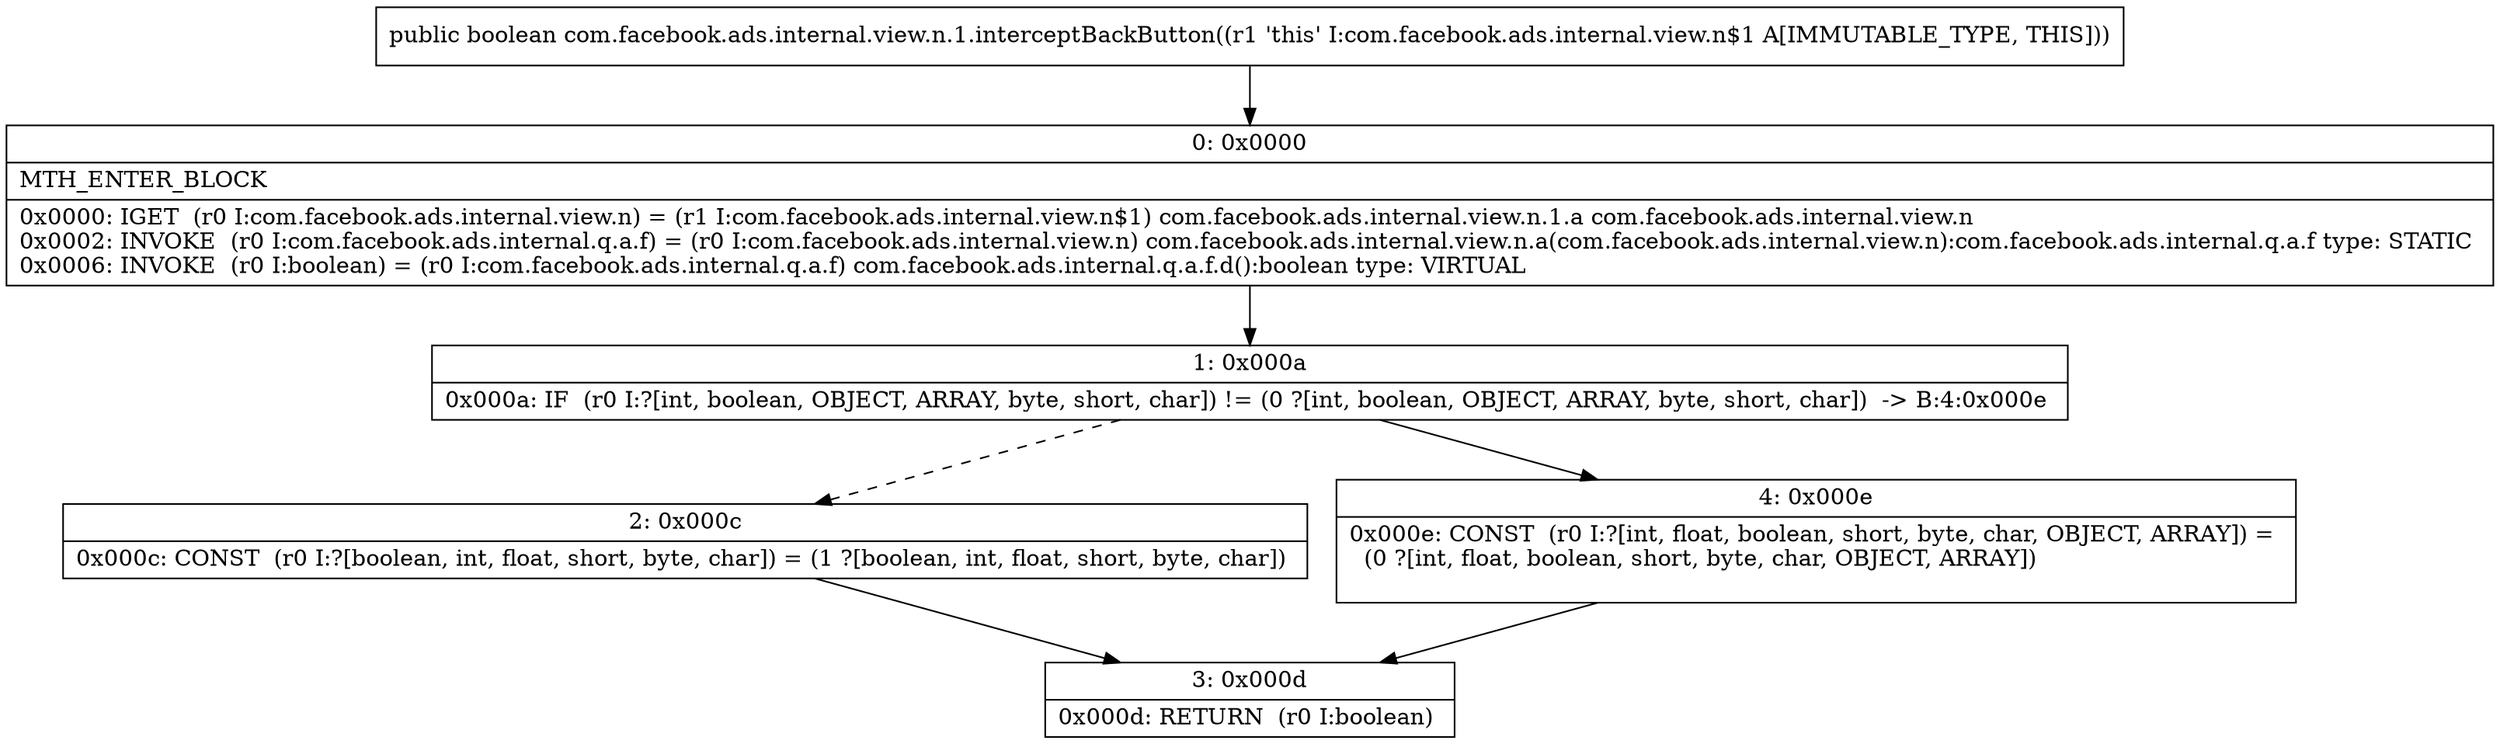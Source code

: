 digraph "CFG forcom.facebook.ads.internal.view.n.1.interceptBackButton()Z" {
Node_0 [shape=record,label="{0\:\ 0x0000|MTH_ENTER_BLOCK\l|0x0000: IGET  (r0 I:com.facebook.ads.internal.view.n) = (r1 I:com.facebook.ads.internal.view.n$1) com.facebook.ads.internal.view.n.1.a com.facebook.ads.internal.view.n \l0x0002: INVOKE  (r0 I:com.facebook.ads.internal.q.a.f) = (r0 I:com.facebook.ads.internal.view.n) com.facebook.ads.internal.view.n.a(com.facebook.ads.internal.view.n):com.facebook.ads.internal.q.a.f type: STATIC \l0x0006: INVOKE  (r0 I:boolean) = (r0 I:com.facebook.ads.internal.q.a.f) com.facebook.ads.internal.q.a.f.d():boolean type: VIRTUAL \l}"];
Node_1 [shape=record,label="{1\:\ 0x000a|0x000a: IF  (r0 I:?[int, boolean, OBJECT, ARRAY, byte, short, char]) != (0 ?[int, boolean, OBJECT, ARRAY, byte, short, char])  \-\> B:4:0x000e \l}"];
Node_2 [shape=record,label="{2\:\ 0x000c|0x000c: CONST  (r0 I:?[boolean, int, float, short, byte, char]) = (1 ?[boolean, int, float, short, byte, char]) \l}"];
Node_3 [shape=record,label="{3\:\ 0x000d|0x000d: RETURN  (r0 I:boolean) \l}"];
Node_4 [shape=record,label="{4\:\ 0x000e|0x000e: CONST  (r0 I:?[int, float, boolean, short, byte, char, OBJECT, ARRAY]) = \l  (0 ?[int, float, boolean, short, byte, char, OBJECT, ARRAY])\l \l}"];
MethodNode[shape=record,label="{public boolean com.facebook.ads.internal.view.n.1.interceptBackButton((r1 'this' I:com.facebook.ads.internal.view.n$1 A[IMMUTABLE_TYPE, THIS])) }"];
MethodNode -> Node_0;
Node_0 -> Node_1;
Node_1 -> Node_2[style=dashed];
Node_1 -> Node_4;
Node_2 -> Node_3;
Node_4 -> Node_3;
}

